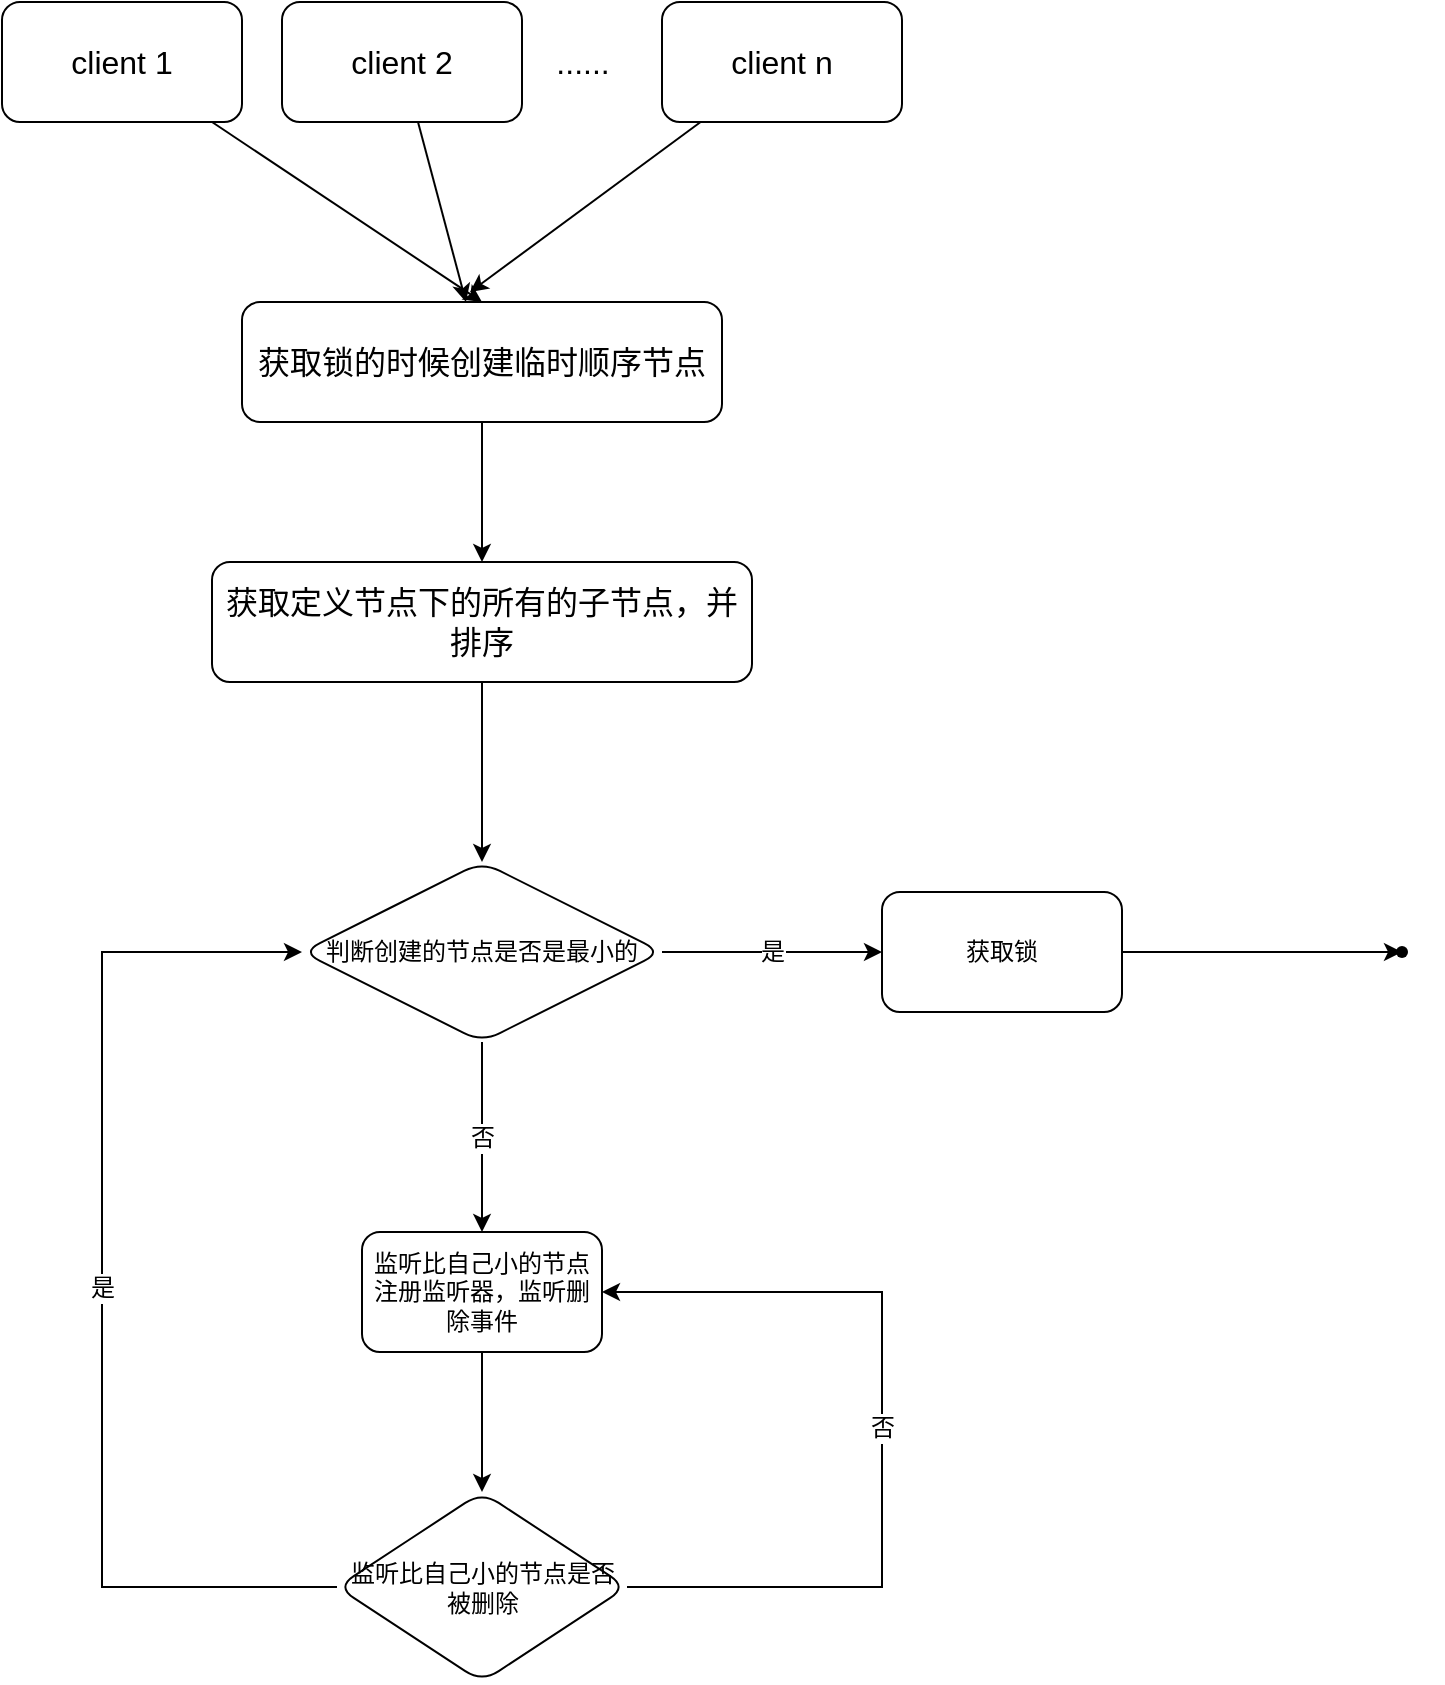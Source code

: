 <mxfile>
    <diagram id="fErVOpsWSBHYI1CNcmC0" name="第 1 页">
        <mxGraphModel dx="1084" dy="899" grid="1" gridSize="10" guides="1" tooltips="1" connect="1" arrows="1" fold="1" page="1" pageScale="1" pageWidth="827" pageHeight="1169" math="0" shadow="0">
            <root>
                <mxCell id="0"/>
                <mxCell id="1" parent="0"/>
                <mxCell id="9" style="edgeStyle=none;html=1;entryX=0.5;entryY=0;entryDx=0;entryDy=0;fontSize=16;" parent="1" source="2" target="6" edge="1">
                    <mxGeometry relative="1" as="geometry"/>
                </mxCell>
                <mxCell id="2" value="client 1" style="rounded=1;whiteSpace=wrap;html=1;fontSize=16;" parent="1" vertex="1">
                    <mxGeometry x="10" y="10" width="120" height="60" as="geometry"/>
                </mxCell>
                <mxCell id="10" style="edgeStyle=none;html=1;fontSize=16;" parent="1" source="3" target="6" edge="1">
                    <mxGeometry relative="1" as="geometry"/>
                </mxCell>
                <mxCell id="3" value="client 2" style="rounded=1;whiteSpace=wrap;html=1;fontSize=16;" parent="1" vertex="1">
                    <mxGeometry x="150" y="10" width="120" height="60" as="geometry"/>
                </mxCell>
                <mxCell id="11" style="edgeStyle=none;html=1;entryX=0.475;entryY=-0.083;entryDx=0;entryDy=0;entryPerimeter=0;fontSize=16;" parent="1" source="4" target="6" edge="1">
                    <mxGeometry relative="1" as="geometry"/>
                </mxCell>
                <mxCell id="4" value="client n" style="rounded=1;whiteSpace=wrap;html=1;fontSize=16;" parent="1" vertex="1">
                    <mxGeometry x="340" y="10" width="120" height="60" as="geometry"/>
                </mxCell>
                <mxCell id="5" value="......" style="text;html=1;align=center;verticalAlign=middle;resizable=0;points=[];autosize=1;strokeColor=none;fillColor=none;fontSize=16;" parent="1" vertex="1">
                    <mxGeometry x="280" y="30" width="40" height="20" as="geometry"/>
                </mxCell>
                <mxCell id="14" value="" style="edgeStyle=none;html=1;fontSize=16;" parent="1" source="6" target="13" edge="1">
                    <mxGeometry relative="1" as="geometry"/>
                </mxCell>
                <mxCell id="6" value="获取锁的时候创建临时顺序节点" style="rounded=1;whiteSpace=wrap;html=1;fontSize=16;" parent="1" vertex="1">
                    <mxGeometry x="130" y="160" width="240" height="60" as="geometry"/>
                </mxCell>
                <mxCell id="18" value="" style="edgeStyle=none;html=1;fontSize=16;" parent="1" source="13" target="17" edge="1">
                    <mxGeometry relative="1" as="geometry"/>
                </mxCell>
                <mxCell id="13" value="获取定义节点下的所有的子节点，并排序" style="whiteSpace=wrap;html=1;fontSize=16;rounded=1;" parent="1" vertex="1">
                    <mxGeometry x="115" y="290" width="270" height="60" as="geometry"/>
                </mxCell>
                <mxCell id="20" value="是" style="edgeStyle=none;html=1;fontSize=12;" parent="1" source="17" target="19" edge="1">
                    <mxGeometry relative="1" as="geometry"/>
                </mxCell>
                <mxCell id="22" value="否" style="edgeStyle=none;html=1;fontSize=12;" parent="1" source="17" target="21" edge="1">
                    <mxGeometry relative="1" as="geometry"/>
                </mxCell>
                <mxCell id="17" value="判断创建的节点是否是最小的" style="rhombus;whiteSpace=wrap;html=1;fontSize=12;rounded=1;" parent="1" vertex="1">
                    <mxGeometry x="160" y="440" width="180" height="90" as="geometry"/>
                </mxCell>
                <mxCell id="31" value="" style="edgeStyle=elbowEdgeStyle;rounded=0;html=1;fontSize=12;" parent="1" source="19" target="30" edge="1">
                    <mxGeometry relative="1" as="geometry"/>
                </mxCell>
                <mxCell id="19" value="获取锁" style="whiteSpace=wrap;html=1;rounded=1;" parent="1" vertex="1">
                    <mxGeometry x="450" y="455" width="120" height="60" as="geometry"/>
                </mxCell>
                <mxCell id="24" value="" style="edgeStyle=none;html=1;fontSize=12;" parent="1" source="21" target="23" edge="1">
                    <mxGeometry relative="1" as="geometry"/>
                </mxCell>
                <mxCell id="21" value="监听比自己小的节点注册监听器，监听删除事件" style="whiteSpace=wrap;html=1;rounded=1;" parent="1" vertex="1">
                    <mxGeometry x="190" y="625" width="120" height="60" as="geometry"/>
                </mxCell>
                <mxCell id="26" value="是" style="edgeStyle=orthogonalEdgeStyle;html=1;fontSize=12;entryX=0;entryY=0.5;entryDx=0;entryDy=0;rounded=0;" parent="1" source="23" target="17" edge="1">
                    <mxGeometry relative="1" as="geometry">
                        <mxPoint x="250" y="930" as="targetPoint"/>
                        <Array as="points">
                            <mxPoint x="60" y="803"/>
                            <mxPoint x="60" y="485"/>
                        </Array>
                    </mxGeometry>
                </mxCell>
                <mxCell id="29" value="否" style="edgeStyle=elbowEdgeStyle;rounded=0;html=1;entryX=1;entryY=0.5;entryDx=0;entryDy=0;fontSize=12;" parent="1" source="23" target="21" edge="1">
                    <mxGeometry relative="1" as="geometry">
                        <Array as="points">
                            <mxPoint x="450" y="750"/>
                        </Array>
                    </mxGeometry>
                </mxCell>
                <mxCell id="23" value="监听比自己小的节点是否被删除" style="rhombus;whiteSpace=wrap;html=1;rounded=1;" parent="1" vertex="1">
                    <mxGeometry x="177.5" y="755" width="145" height="95" as="geometry"/>
                </mxCell>
                <mxCell id="30" value="" style="shape=waypoint;sketch=0;size=6;pointerEvents=1;points=[];fillColor=default;resizable=0;rotatable=0;perimeter=centerPerimeter;snapToPoint=1;rounded=1;" parent="1" vertex="1">
                    <mxGeometry x="690" y="465" width="40" height="40" as="geometry"/>
                </mxCell>
            </root>
        </mxGraphModel>
    </diagram>
</mxfile>